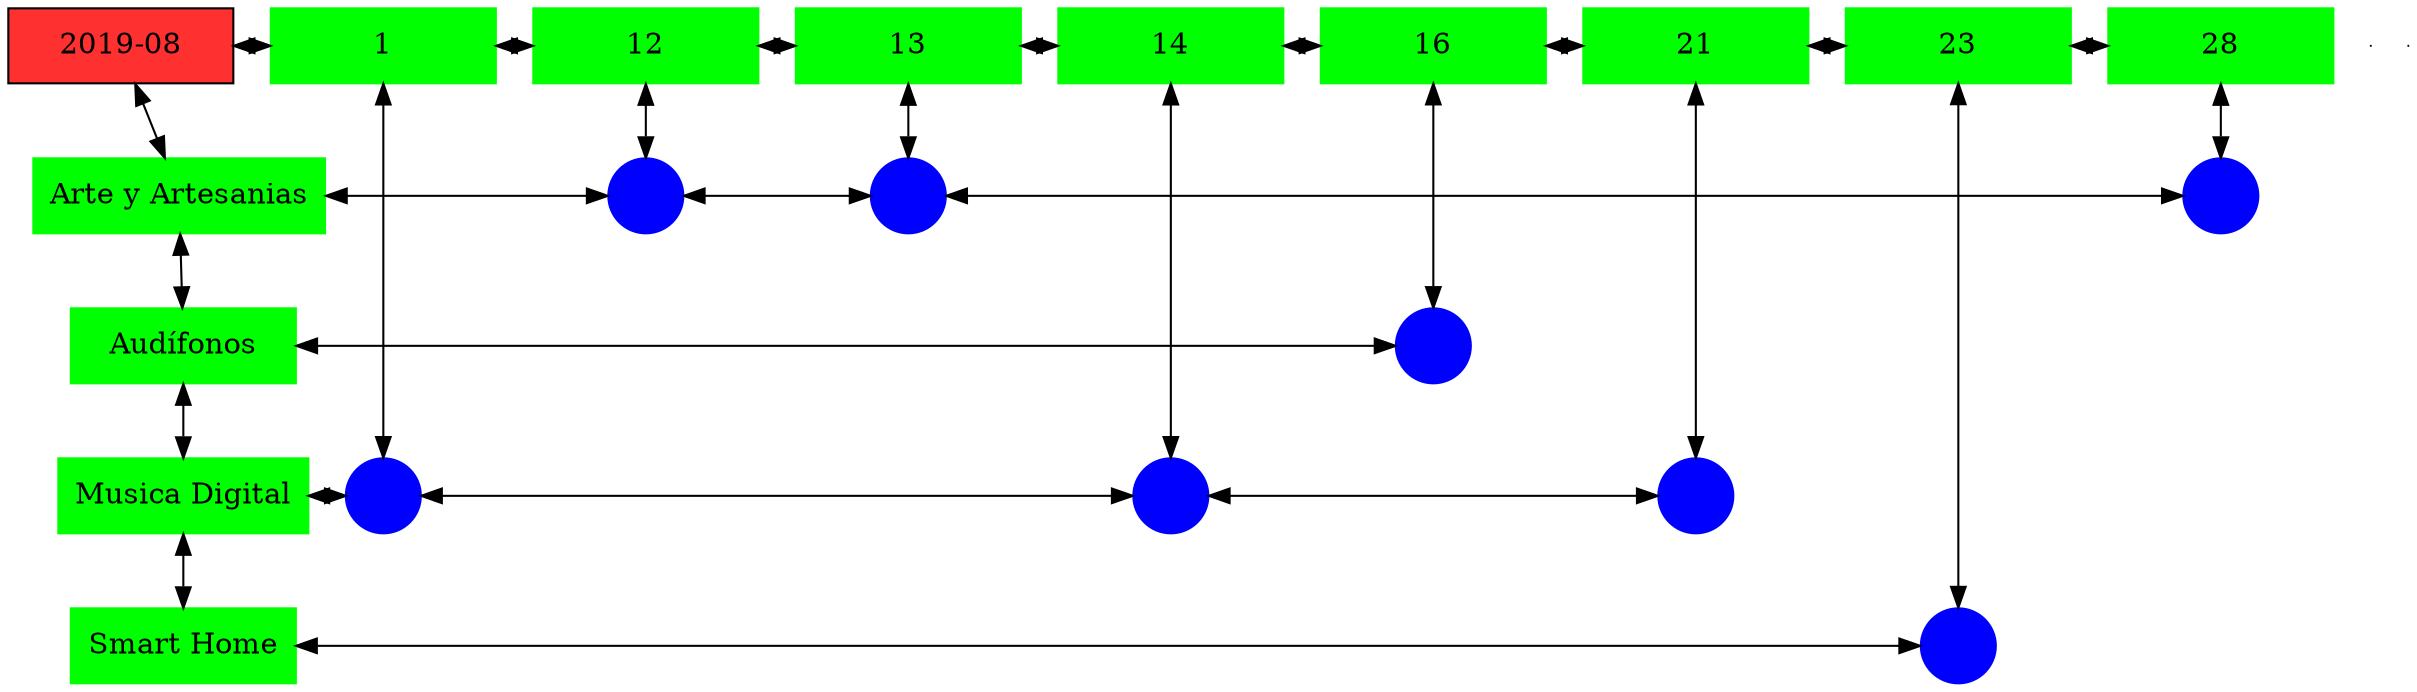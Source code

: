 digraph G{
node[shape="box"];
nodeMt[ label = "2019-08", width = 1.5, style = filled, fillcolor = firebrick1, group = 1 ];
e0[ shape = point, width = 0 ];
e1[ shape = point, width = 0 ];
node0xc002149180[label="1",color=green,style =filled,width = 1.5 group=1];
nodeMt->node0xc002149180[dir="both"];
{rank=same;nodeMt;node0xc002149180;}
node0xc002002e60[label="12",color=green,style =filled,width = 1.5 group=12];
node0xc002149180->node0xc002002e60[dir="both"];
{rank=same;node0xc002149180;node0xc002002e60;}
node0xc00206c050[label="13",color=green,style =filled,width = 1.5 group=13];
node0xc002002e60->node0xc00206c050[dir="both"];
{rank=same;node0xc002002e60;node0xc00206c050;}
node0xc0021ec550[label="14",color=green,style =filled,width = 1.5 group=14];
node0xc00206c050->node0xc0021ec550[dir="both"];
{rank=same;node0xc00206c050;node0xc0021ec550;}
node0xc002062050[label="16",color=green,style =filled,width = 1.5 group=16];
node0xc0021ec550->node0xc002062050[dir="both"];
{rank=same;node0xc0021ec550;node0xc002062050;}
node0xc00209f720[label="21",color=green,style =filled,width = 1.5 group=21];
node0xc002062050->node0xc00209f720[dir="both"];
{rank=same;node0xc002062050;node0xc00209f720;}
node0xc001edbbd0[label="23",color=green,style =filled,width = 1.5 group=23];
node0xc00209f720->node0xc001edbbd0[dir="both"];
{rank=same;node0xc00209f720;node0xc001edbbd0;}
node0xc0020bf9f0[label="28",color=green,style =filled,width = 1.5 group=28];
node0xc001edbbd0->node0xc0020bf9f0[dir="both"];
{rank=same;node0xc001edbbd0;node0xc0020bf9f0;}
node0xc002002e10[label="Arte y Artesanias",color=green,style =filled width = 1.5 group=1];
node0xc001ff9980[label="",color=blue,style =filled, width = 0.5 group=12 shape=circle];
node0xc002002e10->node0xc001ff9980[dir="both"];
{rank=same;node0xc002002e10;node0xc001ff9980;}
node0xc002064f80[label="",color=blue,style =filled, width = 0.5 group=13 shape=circle];
node0xc001ff9980->node0xc002064f80[dir="both"];
{rank=same;node0xc002064f80;node0xc001ff9980;}
node0xc0020bd980[label="",color=blue,style =filled, width = 0.5 group=28 shape=circle];
node0xc002064f80->node0xc0020bd980[dir="both"];
{rank=same;node0xc0020bd980;node0xc002064f80;}
node0xc002062000[label="Audífonos",color=green,style =filled width = 1.5 group=1];
node0xc00204d900[label="",color=blue,style =filled, width = 0.5 group=16 shape=circle];
node0xc002062000->node0xc00204d900[dir="both"];
{rank=same;node0xc002062000;node0xc00204d900;}
node0xc00209f6d0[label="Musica Digital",color=green,style =filled width = 1.5 group=1];
node0xc00213fa00[label="",color=blue,style =filled, width = 0.5 group=1 shape=circle];
node0xc00209f6d0->node0xc00213fa00[dir="both"];
{rank=same;node0xc00209f6d0;node0xc00213fa00;}
node0xc0021ea500[label="",color=blue,style =filled, width = 0.5 group=14 shape=circle];
node0xc00213fa00->node0xc0021ea500[dir="both"];
{rank=same;node0xc0021ea500;node0xc00213fa00;}
node0xc0020a6780[label="",color=blue,style =filled, width = 0.5 group=21 shape=circle];
node0xc0021ea500->node0xc0020a6780[dir="both"];
{rank=same;node0xc0020a6780;node0xc0021ea500;}
node0xc001edbb80[label="Smart Home",color=green,style =filled width = 1.5 group=1];
node0xc001ed3e00[label="",color=blue,style =filled, width = 0.5 group=23 shape=circle];
node0xc001edbb80->node0xc001ed3e00[dir="both"];
{rank=same;node0xc001edbb80;node0xc001ed3e00;}
node0xc002149180->node0xc00213fa00[dir="both"];
node0xc002002e60->node0xc001ff9980[dir="both"];
node0xc00206c050->node0xc002064f80[dir="both"];
node0xc0021ec550->node0xc0021ea500[dir="both"];
node0xc002062050->node0xc00204d900[dir="both"];
node0xc00209f720->node0xc0020a6780[dir="both"];
node0xc001edbbd0->node0xc001ed3e00[dir="both"];
node0xc0020bf9f0->node0xc0020bd980[dir="both"];
nodeMt->node0xc002002e10[dir="both"];
node0xc002002e10->node0xc002062000[dir="both"];
node0xc002062000->node0xc00209f6d0[dir="both"];
node0xc00209f6d0->node0xc001edbb80[dir="both"];
}
